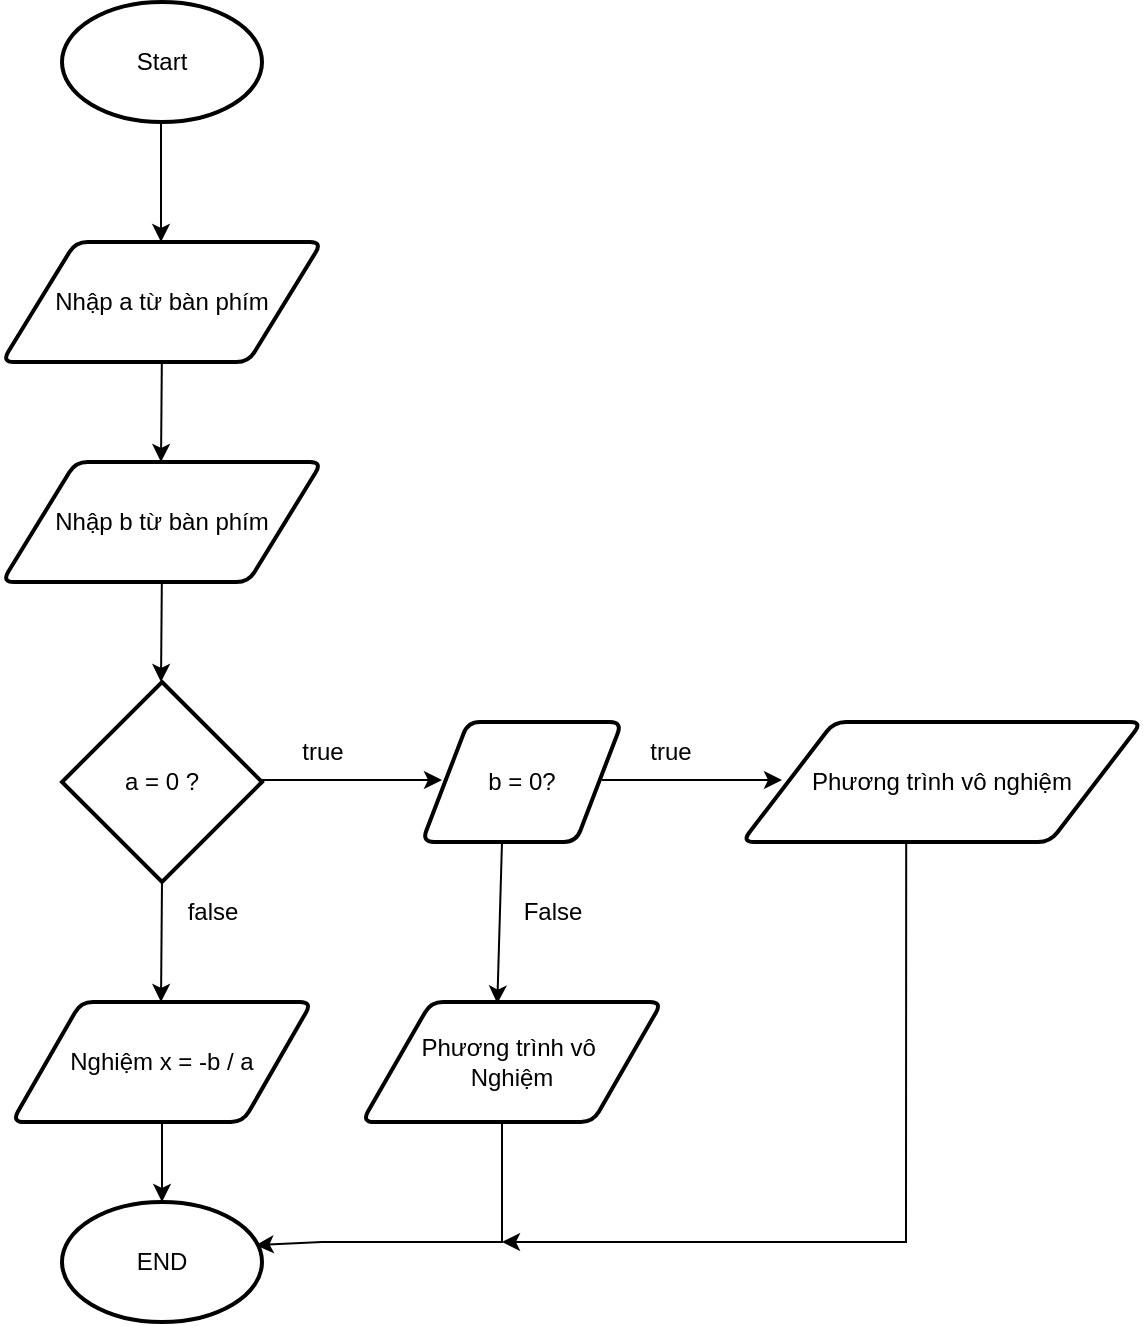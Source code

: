 <mxfile version="24.8.6">
  <diagram id="C5RBs43oDa-KdzZeNtuy" name="Page-1">
    <mxGraphModel dx="1006" dy="531" grid="1" gridSize="10" guides="1" tooltips="1" connect="1" arrows="1" fold="1" page="1" pageScale="1" pageWidth="827" pageHeight="1169" math="0" shadow="0">
      <root>
        <mxCell id="WIyWlLk6GJQsqaUBKTNV-0" />
        <mxCell id="WIyWlLk6GJQsqaUBKTNV-1" parent="WIyWlLk6GJQsqaUBKTNV-0" />
        <mxCell id="DHazq2VIFKieu60Ax38y-0" value="&lt;font style=&quot;vertical-align: inherit;&quot;&gt;&lt;font style=&quot;vertical-align: inherit;&quot;&gt;Start&lt;/font&gt;&lt;/font&gt;" style="strokeWidth=2;html=1;shape=mxgraph.flowchart.start_1;whiteSpace=wrap;" vertex="1" parent="WIyWlLk6GJQsqaUBKTNV-1">
          <mxGeometry x="110" y="50" width="100" height="60" as="geometry" />
        </mxCell>
        <mxCell id="DHazq2VIFKieu60Ax38y-2" value="" style="endArrow=classic;html=1;rounded=0;" edge="1" parent="WIyWlLk6GJQsqaUBKTNV-1">
          <mxGeometry width="50" height="50" relative="1" as="geometry">
            <mxPoint x="159.5" y="110" as="sourcePoint" />
            <mxPoint x="159.5" y="170" as="targetPoint" />
          </mxGeometry>
        </mxCell>
        <mxCell id="DHazq2VIFKieu60Ax38y-4" value="" style="endArrow=classic;html=1;rounded=0;" edge="1" parent="WIyWlLk6GJQsqaUBKTNV-1">
          <mxGeometry width="50" height="50" relative="1" as="geometry">
            <mxPoint x="160" y="220" as="sourcePoint" />
            <mxPoint x="159.5" y="280" as="targetPoint" />
          </mxGeometry>
        </mxCell>
        <mxCell id="DHazq2VIFKieu60Ax38y-13" value="&lt;font style=&quot;vertical-align: inherit;&quot;&gt;&lt;font style=&quot;vertical-align: inherit;&quot;&gt;a = 0 ?&lt;/font&gt;&lt;/font&gt;" style="strokeWidth=2;html=1;shape=mxgraph.flowchart.decision;whiteSpace=wrap;" vertex="1" parent="WIyWlLk6GJQsqaUBKTNV-1">
          <mxGeometry x="110" y="390" width="100" height="100" as="geometry" />
        </mxCell>
        <mxCell id="DHazq2VIFKieu60Ax38y-14" value="" style="endArrow=classic;html=1;rounded=0;" edge="1" parent="WIyWlLk6GJQsqaUBKTNV-1">
          <mxGeometry width="50" height="50" relative="1" as="geometry">
            <mxPoint x="160" y="490" as="sourcePoint" />
            <mxPoint x="159.5" y="550" as="targetPoint" />
          </mxGeometry>
        </mxCell>
        <mxCell id="DHazq2VIFKieu60Ax38y-15" value="" style="endArrow=classic;html=1;rounded=0;" edge="1" parent="WIyWlLk6GJQsqaUBKTNV-1">
          <mxGeometry width="50" height="50" relative="1" as="geometry">
            <mxPoint x="160" y="330" as="sourcePoint" />
            <mxPoint x="159.5" y="390" as="targetPoint" />
          </mxGeometry>
        </mxCell>
        <mxCell id="DHazq2VIFKieu60Ax38y-20" value="&lt;font style=&quot;vertical-align: inherit;&quot;&gt;&lt;font style=&quot;vertical-align: inherit;&quot;&gt;Nhập a từ bàn phím&lt;/font&gt;&lt;/font&gt;" style="shape=parallelogram;html=1;strokeWidth=2;perimeter=parallelogramPerimeter;whiteSpace=wrap;rounded=1;arcSize=12;size=0.23;" vertex="1" parent="WIyWlLk6GJQsqaUBKTNV-1">
          <mxGeometry x="80" y="170" width="160" height="60" as="geometry" />
        </mxCell>
        <mxCell id="DHazq2VIFKieu60Ax38y-22" value="&lt;font style=&quot;vertical-align: inherit;&quot;&gt;&lt;font style=&quot;vertical-align: inherit;&quot;&gt;Nhập b từ bàn phím&lt;/font&gt;&lt;/font&gt;" style="shape=parallelogram;html=1;strokeWidth=2;perimeter=parallelogramPerimeter;whiteSpace=wrap;rounded=1;arcSize=12;size=0.23;" vertex="1" parent="WIyWlLk6GJQsqaUBKTNV-1">
          <mxGeometry x="80" y="280" width="160" height="60" as="geometry" />
        </mxCell>
        <mxCell id="DHazq2VIFKieu60Ax38y-23" value="&lt;font style=&quot;vertical-align: inherit;&quot;&gt;&lt;font style=&quot;vertical-align: inherit;&quot;&gt;false&lt;/font&gt;&lt;/font&gt;" style="text;html=1;align=center;verticalAlign=middle;resizable=0;points=[];autosize=1;strokeColor=none;fillColor=none;" vertex="1" parent="WIyWlLk6GJQsqaUBKTNV-1">
          <mxGeometry x="160" y="490" width="50" height="30" as="geometry" />
        </mxCell>
        <mxCell id="DHazq2VIFKieu60Ax38y-24" value="&lt;font style=&quot;vertical-align: inherit;&quot;&gt;&lt;font style=&quot;vertical-align: inherit;&quot;&gt;Nghiệm x = -b / a&lt;/font&gt;&lt;/font&gt;" style="shape=parallelogram;html=1;strokeWidth=2;perimeter=parallelogramPerimeter;whiteSpace=wrap;rounded=1;arcSize=12;size=0.23;" vertex="1" parent="WIyWlLk6GJQsqaUBKTNV-1">
          <mxGeometry x="85" y="550" width="150" height="60" as="geometry" />
        </mxCell>
        <mxCell id="DHazq2VIFKieu60Ax38y-26" value="" style="endArrow=classic;html=1;rounded=0;" edge="1" parent="WIyWlLk6GJQsqaUBKTNV-1">
          <mxGeometry width="50" height="50" relative="1" as="geometry">
            <mxPoint x="210" y="439" as="sourcePoint" />
            <mxPoint x="300" y="439" as="targetPoint" />
          </mxGeometry>
        </mxCell>
        <mxCell id="DHazq2VIFKieu60Ax38y-27" value="&lt;font style=&quot;vertical-align: inherit;&quot;&gt;&lt;font style=&quot;vertical-align: inherit;&quot;&gt;true&lt;/font&gt;&lt;/font&gt;" style="text;html=1;align=center;verticalAlign=middle;resizable=0;points=[];autosize=1;strokeColor=none;fillColor=none;" vertex="1" parent="WIyWlLk6GJQsqaUBKTNV-1">
          <mxGeometry x="220" y="410" width="40" height="30" as="geometry" />
        </mxCell>
        <mxCell id="DHazq2VIFKieu60Ax38y-28" value="&lt;font style=&quot;vertical-align: inherit;&quot;&gt;&lt;font style=&quot;vertical-align: inherit;&quot;&gt;b = 0?&lt;/font&gt;&lt;/font&gt;" style="shape=parallelogram;html=1;strokeWidth=2;perimeter=parallelogramPerimeter;whiteSpace=wrap;rounded=1;arcSize=12;size=0.23;" vertex="1" parent="WIyWlLk6GJQsqaUBKTNV-1">
          <mxGeometry x="290" y="410" width="100" height="60" as="geometry" />
        </mxCell>
        <mxCell id="DHazq2VIFKieu60Ax38y-29" value="" style="endArrow=classic;html=1;rounded=0;" edge="1" parent="WIyWlLk6GJQsqaUBKTNV-1">
          <mxGeometry width="50" height="50" relative="1" as="geometry">
            <mxPoint x="380" y="439" as="sourcePoint" />
            <mxPoint x="470" y="439" as="targetPoint" />
          </mxGeometry>
        </mxCell>
        <mxCell id="DHazq2VIFKieu60Ax38y-30" value="&lt;font style=&quot;vertical-align: inherit;&quot;&gt;&lt;font style=&quot;vertical-align: inherit;&quot;&gt;true&lt;/font&gt;&lt;/font&gt;" style="text;html=1;align=center;verticalAlign=middle;resizable=0;points=[];autosize=1;strokeColor=none;fillColor=none;" vertex="1" parent="WIyWlLk6GJQsqaUBKTNV-1">
          <mxGeometry x="394" y="410" width="40" height="30" as="geometry" />
        </mxCell>
        <mxCell id="DHazq2VIFKieu60Ax38y-32" value="&lt;font style=&quot;vertical-align: inherit;&quot;&gt;&lt;font style=&quot;vertical-align: inherit;&quot;&gt;Phương trình vô nghiệm&lt;/font&gt;&lt;/font&gt;" style="shape=parallelogram;html=1;strokeWidth=2;perimeter=parallelogramPerimeter;whiteSpace=wrap;rounded=1;arcSize=12;size=0.23;" vertex="1" parent="WIyWlLk6GJQsqaUBKTNV-1">
          <mxGeometry x="450" y="410" width="200" height="60" as="geometry" />
        </mxCell>
        <mxCell id="DHazq2VIFKieu60Ax38y-33" value="" style="endArrow=classic;html=1;rounded=0;" edge="1" parent="WIyWlLk6GJQsqaUBKTNV-1">
          <mxGeometry width="50" height="50" relative="1" as="geometry">
            <mxPoint x="532.1" y="470" as="sourcePoint" />
            <mxPoint x="330" y="670" as="targetPoint" />
            <Array as="points">
              <mxPoint x="532" y="670" />
            </Array>
          </mxGeometry>
        </mxCell>
        <mxCell id="DHazq2VIFKieu60Ax38y-34" value="&lt;font style=&quot;vertical-align: inherit;&quot;&gt;&lt;font style=&quot;vertical-align: inherit;&quot;&gt;Phương trình vô&amp;nbsp;&lt;/font&gt;&lt;/font&gt;&lt;div&gt;&lt;font style=&quot;vertical-align: inherit;&quot;&gt;&lt;font style=&quot;vertical-align: inherit;&quot;&gt;&lt;font style=&quot;vertical-align: inherit;&quot;&gt;&lt;font style=&quot;vertical-align: inherit;&quot;&gt;Nghiệm&lt;/font&gt;&lt;/font&gt;&lt;/font&gt;&lt;/font&gt;&lt;/div&gt;" style="shape=parallelogram;html=1;strokeWidth=2;perimeter=parallelogramPerimeter;whiteSpace=wrap;rounded=1;arcSize=12;size=0.23;" vertex="1" parent="WIyWlLk6GJQsqaUBKTNV-1">
          <mxGeometry x="260" y="550" width="150" height="60" as="geometry" />
        </mxCell>
        <mxCell id="DHazq2VIFKieu60Ax38y-35" value="&lt;font style=&quot;vertical-align: inherit;&quot;&gt;&lt;font style=&quot;vertical-align: inherit;&quot;&gt;False&lt;/font&gt;&lt;/font&gt;" style="text;html=1;align=center;verticalAlign=middle;resizable=0;points=[];autosize=1;strokeColor=none;fillColor=none;" vertex="1" parent="WIyWlLk6GJQsqaUBKTNV-1">
          <mxGeometry x="330" y="490" width="50" height="30" as="geometry" />
        </mxCell>
        <mxCell id="DHazq2VIFKieu60Ax38y-36" value="" style="endArrow=classic;html=1;rounded=0;entryX=0.968;entryY=0.36;entryDx=0;entryDy=0;entryPerimeter=0;" edge="1" parent="WIyWlLk6GJQsqaUBKTNV-1" target="DHazq2VIFKieu60Ax38y-38">
          <mxGeometry width="50" height="50" relative="1" as="geometry">
            <mxPoint x="330" y="610" as="sourcePoint" />
            <mxPoint x="220" y="670" as="targetPoint" />
            <Array as="points">
              <mxPoint x="330" y="670" />
              <mxPoint x="240" y="670" />
            </Array>
          </mxGeometry>
        </mxCell>
        <mxCell id="DHazq2VIFKieu60Ax38y-37" value="" style="endArrow=classic;html=1;rounded=0;" edge="1" parent="WIyWlLk6GJQsqaUBKTNV-1" target="DHazq2VIFKieu60Ax38y-38">
          <mxGeometry width="50" height="50" relative="1" as="geometry">
            <mxPoint x="160" y="610" as="sourcePoint" />
            <mxPoint x="160" y="670" as="targetPoint" />
          </mxGeometry>
        </mxCell>
        <mxCell id="DHazq2VIFKieu60Ax38y-38" value="&lt;font style=&quot;vertical-align: inherit;&quot;&gt;&lt;font style=&quot;vertical-align: inherit;&quot;&gt;END&lt;/font&gt;&lt;/font&gt;" style="strokeWidth=2;html=1;shape=mxgraph.flowchart.start_1;whiteSpace=wrap;" vertex="1" parent="WIyWlLk6GJQsqaUBKTNV-1">
          <mxGeometry x="110" y="650" width="100" height="60" as="geometry" />
        </mxCell>
        <mxCell id="DHazq2VIFKieu60Ax38y-39" value="" style="endArrow=classic;html=1;rounded=0;entryX=0.451;entryY=0.013;entryDx=0;entryDy=0;entryPerimeter=0;" edge="1" parent="WIyWlLk6GJQsqaUBKTNV-1" target="DHazq2VIFKieu60Ax38y-34">
          <mxGeometry width="50" height="50" relative="1" as="geometry">
            <mxPoint x="330" y="470" as="sourcePoint" />
            <mxPoint x="330" y="540" as="targetPoint" />
          </mxGeometry>
        </mxCell>
      </root>
    </mxGraphModel>
  </diagram>
</mxfile>
